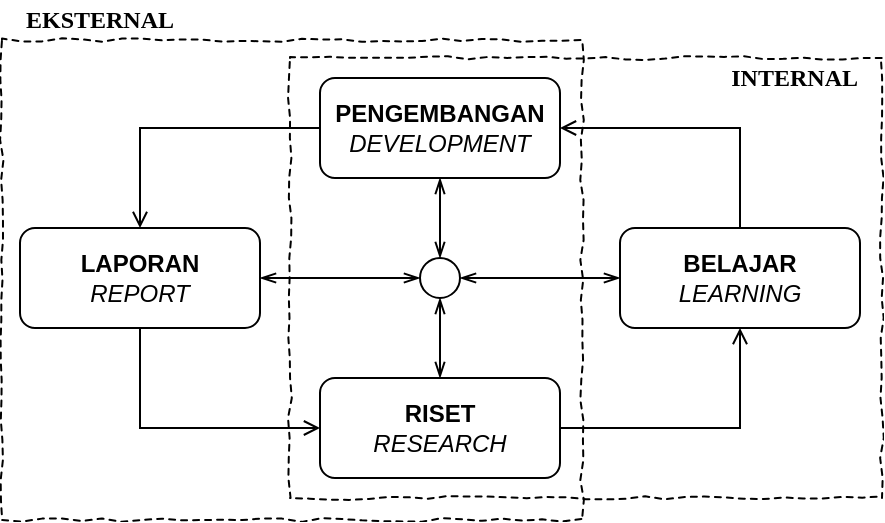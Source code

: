 <mxfile version="11.3.0" type="device" pages="1"><diagram id="TaOx_CAMJjh0txO0jZ8u" name="Page-1"><mxGraphModel dx="981" dy="574" grid="1" gridSize="10" guides="1" tooltips="1" connect="1" arrows="1" fold="1" page="1" pageScale="1" pageWidth="1169" pageHeight="827" math="0" shadow="0"><root><mxCell id="0"/><mxCell id="1" parent="0"/><mxCell id="4Q9B3xl1c4aoyx0Ofcie-108" value="" style="rounded=0;whiteSpace=wrap;html=1;fillColor=none;dashed=1;strokeWidth=1;glass=0;comic=1;shadow=0;" parent="1" vertex="1"><mxGeometry x="184" y="68" width="296" height="220" as="geometry"/></mxCell><mxCell id="4Q9B3xl1c4aoyx0Ofcie-109" value="" style="rounded=0;whiteSpace=wrap;html=1;shadow=0;glass=0;comic=1;strokeWidth=1;fillColor=none;fontColor=#737373;dashed=1;" parent="1" vertex="1"><mxGeometry x="40" y="59" width="290" height="240" as="geometry"/></mxCell><mxCell id="4Q9B3xl1c4aoyx0Ofcie-81" style="edgeStyle=orthogonalEdgeStyle;rounded=0;orthogonalLoop=1;jettySize=auto;html=1;exitX=0;exitY=0.5;exitDx=0;exitDy=0;entryX=0.5;entryY=0;entryDx=0;entryDy=0;endArrow=open;endFill=0;" parent="1" source="4Q9B3xl1c4aoyx0Ofcie-69" target="4Q9B3xl1c4aoyx0Ofcie-76" edge="1"><mxGeometry relative="1" as="geometry"/></mxCell><mxCell id="4Q9B3xl1c4aoyx0Ofcie-105" style="edgeStyle=orthogonalEdgeStyle;rounded=0;orthogonalLoop=1;jettySize=auto;html=1;exitX=0.5;exitY=1;exitDx=0;exitDy=0;entryX=0.5;entryY=0;entryDx=0;entryDy=0;endArrow=openThin;endFill=0;startArrow=openThin;startFill=0;" parent="1" source="4Q9B3xl1c4aoyx0Ofcie-69" target="4Q9B3xl1c4aoyx0Ofcie-103" edge="1"><mxGeometry relative="1" as="geometry"/></mxCell><mxCell id="4Q9B3xl1c4aoyx0Ofcie-69" value="&lt;span style=&quot;font-style: normal&quot;&gt;&lt;b&gt;PENGEMBANGAN&lt;br&gt;&lt;/b&gt;&lt;/span&gt;DEVELOPMENT" style="rounded=1;whiteSpace=wrap;html=1;fontStyle=2;fontFamily=Helvetica;" parent="1" vertex="1"><mxGeometry x="199" y="78" width="120" height="50" as="geometry"/></mxCell><mxCell id="4Q9B3xl1c4aoyx0Ofcie-82" style="edgeStyle=orthogonalEdgeStyle;rounded=0;orthogonalLoop=1;jettySize=auto;html=1;exitX=0.5;exitY=1;exitDx=0;exitDy=0;entryX=0;entryY=0.5;entryDx=0;entryDy=0;endArrow=open;endFill=0;" parent="1" source="4Q9B3xl1c4aoyx0Ofcie-76" target="4Q9B3xl1c4aoyx0Ofcie-78" edge="1"><mxGeometry relative="1" as="geometry"/></mxCell><mxCell id="4Q9B3xl1c4aoyx0Ofcie-106" style="edgeStyle=orthogonalEdgeStyle;rounded=0;orthogonalLoop=1;jettySize=auto;html=1;exitX=1;exitY=0.5;exitDx=0;exitDy=0;entryX=0;entryY=0.5;entryDx=0;entryDy=0;endArrow=openThin;endFill=0;startArrow=openThin;startFill=0;" parent="1" source="4Q9B3xl1c4aoyx0Ofcie-76" target="4Q9B3xl1c4aoyx0Ofcie-103" edge="1"><mxGeometry relative="1" as="geometry"/></mxCell><mxCell id="4Q9B3xl1c4aoyx0Ofcie-76" value="&lt;span style=&quot;font-style: normal&quot;&gt;&lt;b&gt;LAPORAN&lt;br&gt;&lt;/b&gt;&lt;/span&gt;REPORT" style="rounded=1;whiteSpace=wrap;html=1;fontStyle=2;fontFamily=Helvetica;" parent="1" vertex="1"><mxGeometry x="49" y="153" width="120" height="50" as="geometry"/></mxCell><mxCell id="4Q9B3xl1c4aoyx0Ofcie-80" style="edgeStyle=orthogonalEdgeStyle;rounded=0;orthogonalLoop=1;jettySize=auto;html=1;exitX=0.5;exitY=0;exitDx=0;exitDy=0;entryX=1;entryY=0.5;entryDx=0;entryDy=0;endArrow=open;endFill=0;" parent="1" source="4Q9B3xl1c4aoyx0Ofcie-77" target="4Q9B3xl1c4aoyx0Ofcie-69" edge="1"><mxGeometry relative="1" as="geometry"/></mxCell><mxCell id="4Q9B3xl1c4aoyx0Ofcie-77" value="&lt;span style=&quot;font-style: normal&quot;&gt;&lt;b&gt;BELAJAR&lt;br&gt;&lt;/b&gt;&lt;/span&gt;LEARNING" style="rounded=1;whiteSpace=wrap;html=1;fontStyle=2;fontFamily=Helvetica;" parent="1" vertex="1"><mxGeometry x="349" y="153" width="120" height="50" as="geometry"/></mxCell><mxCell id="4Q9B3xl1c4aoyx0Ofcie-79" style="edgeStyle=orthogonalEdgeStyle;rounded=0;orthogonalLoop=1;jettySize=auto;html=1;exitX=1;exitY=0.5;exitDx=0;exitDy=0;entryX=0.5;entryY=1;entryDx=0;entryDy=0;endArrow=open;endFill=0;" parent="1" source="4Q9B3xl1c4aoyx0Ofcie-78" target="4Q9B3xl1c4aoyx0Ofcie-77" edge="1"><mxGeometry relative="1" as="geometry"/></mxCell><mxCell id="4Q9B3xl1c4aoyx0Ofcie-107" style="edgeStyle=orthogonalEdgeStyle;rounded=0;orthogonalLoop=1;jettySize=auto;html=1;exitX=0.5;exitY=0;exitDx=0;exitDy=0;entryX=0.5;entryY=1;entryDx=0;entryDy=0;endArrow=openThin;endFill=0;startArrow=openThin;startFill=0;" parent="1" source="4Q9B3xl1c4aoyx0Ofcie-78" target="4Q9B3xl1c4aoyx0Ofcie-103" edge="1"><mxGeometry relative="1" as="geometry"/></mxCell><mxCell id="4Q9B3xl1c4aoyx0Ofcie-78" value="&lt;span style=&quot;font-style: normal&quot;&gt;&lt;b&gt;RISET&lt;br&gt;&lt;/b&gt;&lt;/span&gt;RESEARCH" style="rounded=1;whiteSpace=wrap;html=1;fontStyle=2;fontFamily=Helvetica;" parent="1" vertex="1"><mxGeometry x="199" y="228" width="120" height="50" as="geometry"/></mxCell><mxCell id="4Q9B3xl1c4aoyx0Ofcie-104" style="edgeStyle=orthogonalEdgeStyle;rounded=0;orthogonalLoop=1;jettySize=auto;html=1;exitX=0;exitY=0.5;exitDx=0;exitDy=0;entryX=1;entryY=0.5;entryDx=0;entryDy=0;endArrow=openThin;endFill=0;startArrow=openThin;startFill=0;" parent="1" source="4Q9B3xl1c4aoyx0Ofcie-77" target="4Q9B3xl1c4aoyx0Ofcie-103" edge="1"><mxGeometry relative="1" as="geometry"/></mxCell><mxCell id="4Q9B3xl1c4aoyx0Ofcie-103" value="" style="ellipse;whiteSpace=wrap;html=1;aspect=fixed;" parent="1" vertex="1"><mxGeometry x="249" y="168" width="20" height="20" as="geometry"/></mxCell><mxCell id="4Q9B3xl1c4aoyx0Ofcie-110" value="INTERNAL" style="text;html=1;strokeColor=none;fillColor=none;align=right;verticalAlign=middle;whiteSpace=wrap;rounded=0;shadow=0;glass=0;comic=0;fontFamily=Garamond;fontStyle=1" parent="1" vertex="1"><mxGeometry x="400" y="68" width="70" height="20" as="geometry"/></mxCell><mxCell id="4Q9B3xl1c4aoyx0Ofcie-111" value="EKSTERNAL" style="text;html=1;strokeColor=none;fillColor=none;align=left;verticalAlign=middle;whiteSpace=wrap;rounded=0;shadow=0;glass=0;comic=0;fontStyle=1;fontFamily=Garamond;" parent="1" vertex="1"><mxGeometry x="50" y="39" width="40" height="20" as="geometry"/></mxCell></root></mxGraphModel></diagram></mxfile>